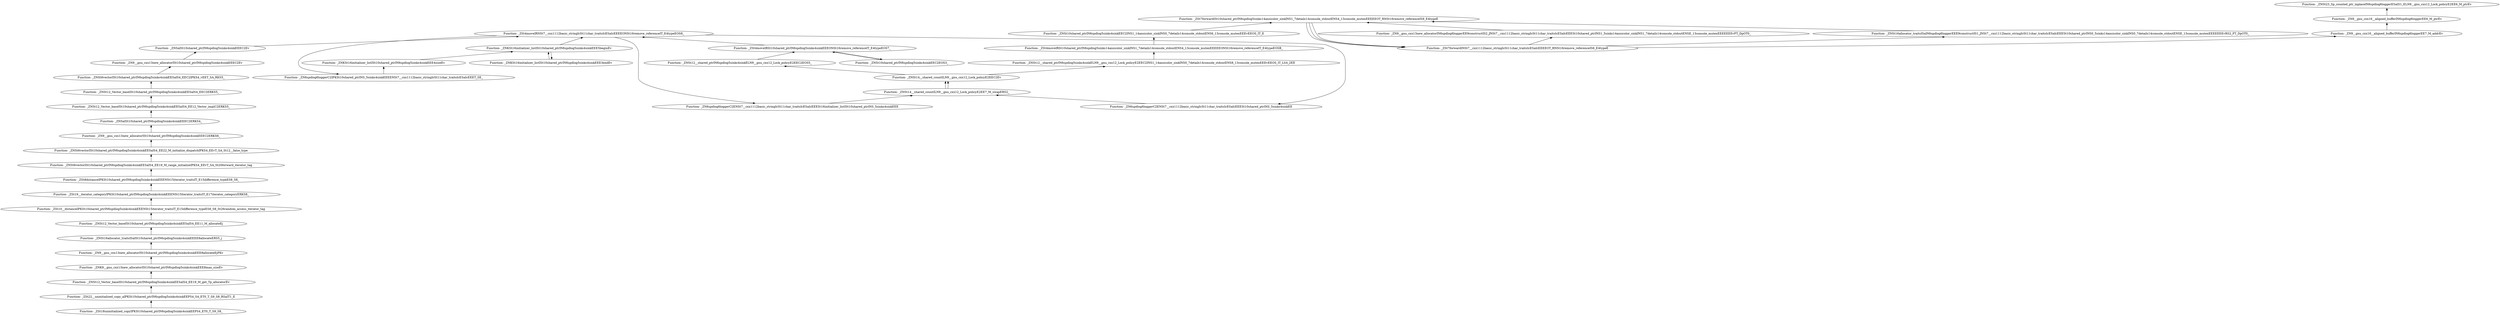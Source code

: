 digraph {
	"Function- _ZSt18uninitialized_copyIPKSt10shared_ptrIN6spdlog5sinks4sinkEEPS4_ET0_T_S9_S8_"
	"Function- _ZSt22__uninitialized_copy_aIPKSt10shared_ptrIN6spdlog5sinks4sinkEEPS4_S4_ET0_T_S9_S8_RSaIT1_E"
	"Function- _ZSt22__uninitialized_copy_aIPKSt10shared_ptrIN6spdlog5sinks4sinkEEPS4_S4_ET0_T_S9_S8_RSaIT1_E" -> "Function- _ZSt18uninitialized_copyIPKSt10shared_ptrIN6spdlog5sinks4sinkEEPS4_ET0_T_S9_S8_" [dir=back]
	"Function- _ZNSt12_Vector_baseISt10shared_ptrIN6spdlog5sinks4sinkEESaIS4_EE19_M_get_Tp_allocatorEv"
	"Function- _ZNSt12_Vector_baseISt10shared_ptrIN6spdlog5sinks4sinkEESaIS4_EE19_M_get_Tp_allocatorEv" -> "Function- _ZSt22__uninitialized_copy_aIPKSt10shared_ptrIN6spdlog5sinks4sinkEEPS4_S4_ET0_T_S9_S8_RSaIT1_E" [dir=back]
	"Function- _ZNK9__gnu_cxx13new_allocatorISt10shared_ptrIN6spdlog5sinks4sinkEEE8max_sizeEv"
	"Function- _ZNK9__gnu_cxx13new_allocatorISt10shared_ptrIN6spdlog5sinks4sinkEEE8max_sizeEv" -> "Function- _ZNSt12_Vector_baseISt10shared_ptrIN6spdlog5sinks4sinkEESaIS4_EE19_M_get_Tp_allocatorEv" [dir=back]
	"Function- _ZN9__gnu_cxx13new_allocatorISt10shared_ptrIN6spdlog5sinks4sinkEEE8allocateEjPKv"
	"Function- _ZN9__gnu_cxx13new_allocatorISt10shared_ptrIN6spdlog5sinks4sinkEEE8allocateEjPKv" -> "Function- _ZNK9__gnu_cxx13new_allocatorISt10shared_ptrIN6spdlog5sinks4sinkEEE8max_sizeEv" [dir=back]
	"Function- _ZNSt16allocator_traitsISaISt10shared_ptrIN6spdlog5sinks4sinkEEEE8allocateERS5_j"
	"Function- _ZNSt16allocator_traitsISaISt10shared_ptrIN6spdlog5sinks4sinkEEEE8allocateERS5_j" -> "Function- _ZN9__gnu_cxx13new_allocatorISt10shared_ptrIN6spdlog5sinks4sinkEEE8allocateEjPKv" [dir=back]
	"Function- _ZNSt12_Vector_baseISt10shared_ptrIN6spdlog5sinks4sinkEESaIS4_EE11_M_allocateEj"
	"Function- _ZNSt12_Vector_baseISt10shared_ptrIN6spdlog5sinks4sinkEESaIS4_EE11_M_allocateEj" -> "Function- _ZNSt16allocator_traitsISaISt10shared_ptrIN6spdlog5sinks4sinkEEEE8allocateERS5_j" [dir=back]
	"Function- _ZSt10__distanceIPKSt10shared_ptrIN6spdlog5sinks4sinkEEENSt15iterator_traitsIT_E15difference_typeES8_S8_St26random_access_iterator_tag"
	"Function- _ZSt10__distanceIPKSt10shared_ptrIN6spdlog5sinks4sinkEEENSt15iterator_traitsIT_E15difference_typeES8_S8_St26random_access_iterator_tag" -> "Function- _ZNSt12_Vector_baseISt10shared_ptrIN6spdlog5sinks4sinkEESaIS4_EE11_M_allocateEj" [dir=back]
	"Function- _ZSt19__iterator_categoryIPKSt10shared_ptrIN6spdlog5sinks4sinkEEENSt15iterator_traitsIT_E17iterator_categoryERKS8_"
	"Function- _ZSt19__iterator_categoryIPKSt10shared_ptrIN6spdlog5sinks4sinkEEENSt15iterator_traitsIT_E17iterator_categoryERKS8_" -> "Function- _ZSt10__distanceIPKSt10shared_ptrIN6spdlog5sinks4sinkEEENSt15iterator_traitsIT_E15difference_typeES8_S8_St26random_access_iterator_tag" [dir=back]
	"Function- _ZSt8distanceIPKSt10shared_ptrIN6spdlog5sinks4sinkEEENSt15iterator_traitsIT_E15difference_typeES8_S8_"
	"Function- _ZSt8distanceIPKSt10shared_ptrIN6spdlog5sinks4sinkEEENSt15iterator_traitsIT_E15difference_typeES8_S8_" -> "Function- _ZSt19__iterator_categoryIPKSt10shared_ptrIN6spdlog5sinks4sinkEEENSt15iterator_traitsIT_E17iterator_categoryERKS8_" [dir=back]
	"Function- _ZNSt6vectorISt10shared_ptrIN6spdlog5sinks4sinkEESaIS4_EE19_M_range_initializeIPKS4_EEvT_SA_St20forward_iterator_tag"
	"Function- _ZNSt6vectorISt10shared_ptrIN6spdlog5sinks4sinkEESaIS4_EE19_M_range_initializeIPKS4_EEvT_SA_St20forward_iterator_tag" -> "Function- _ZSt8distanceIPKSt10shared_ptrIN6spdlog5sinks4sinkEEENSt15iterator_traitsIT_E15difference_typeES8_S8_" [dir=back]
	"Function- _ZNSt6vectorISt10shared_ptrIN6spdlog5sinks4sinkEESaIS4_EE22_M_initialize_dispatchIPKS4_EEvT_SA_St12__false_type"
	"Function- _ZNSt6vectorISt10shared_ptrIN6spdlog5sinks4sinkEESaIS4_EE22_M_initialize_dispatchIPKS4_EEvT_SA_St12__false_type" -> "Function- _ZNSt6vectorISt10shared_ptrIN6spdlog5sinks4sinkEESaIS4_EE19_M_range_initializeIPKS4_EEvT_SA_St20forward_iterator_tag" [dir=back]
	"Function- _ZN9__gnu_cxx13new_allocatorISt10shared_ptrIN6spdlog5sinks4sinkEEEC2ERKS6_"
	"Function- _ZN9__gnu_cxx13new_allocatorISt10shared_ptrIN6spdlog5sinks4sinkEEEC2ERKS6_" -> "Function- _ZNSt6vectorISt10shared_ptrIN6spdlog5sinks4sinkEESaIS4_EE22_M_initialize_dispatchIPKS4_EEvT_SA_St12__false_type" [dir=back]
	"Function- _ZNSaISt10shared_ptrIN6spdlog5sinks4sinkEEEC2ERKS4_"
	"Function- _ZNSaISt10shared_ptrIN6spdlog5sinks4sinkEEEC2ERKS4_" -> "Function- _ZN9__gnu_cxx13new_allocatorISt10shared_ptrIN6spdlog5sinks4sinkEEEC2ERKS6_" [dir=back]
	"Function- _ZNSt12_Vector_baseISt10shared_ptrIN6spdlog5sinks4sinkEESaIS4_EE12_Vector_implC2ERKS5_"
	"Function- _ZNSt12_Vector_baseISt10shared_ptrIN6spdlog5sinks4sinkEESaIS4_EE12_Vector_implC2ERKS5_" -> "Function- _ZNSaISt10shared_ptrIN6spdlog5sinks4sinkEEEC2ERKS4_" [dir=back]
	"Function- _ZNSt12_Vector_baseISt10shared_ptrIN6spdlog5sinks4sinkEESaIS4_EEC2ERKS5_"
	"Function- _ZNSt12_Vector_baseISt10shared_ptrIN6spdlog5sinks4sinkEESaIS4_EEC2ERKS5_" -> "Function- _ZNSt12_Vector_baseISt10shared_ptrIN6spdlog5sinks4sinkEESaIS4_EE12_Vector_implC2ERKS5_" [dir=back]
	"Function- _ZNSt6vectorISt10shared_ptrIN6spdlog5sinks4sinkEESaIS4_EEC2IPKS4_vEET_SA_RKS5_"
	"Function- _ZNSt6vectorISt10shared_ptrIN6spdlog5sinks4sinkEESaIS4_EEC2IPKS4_vEET_SA_RKS5_" -> "Function- _ZNSt12_Vector_baseISt10shared_ptrIN6spdlog5sinks4sinkEESaIS4_EEC2ERKS5_" [dir=back]
	"Function- _ZN9__gnu_cxx13new_allocatorISt10shared_ptrIN6spdlog5sinks4sinkEEEC2Ev"
	"Function- _ZN9__gnu_cxx13new_allocatorISt10shared_ptrIN6spdlog5sinks4sinkEEEC2Ev" -> "Function- _ZNSt6vectorISt10shared_ptrIN6spdlog5sinks4sinkEESaIS4_EEC2IPKS4_vEET_SA_RKS5_" [dir=back]
	"Function- _ZNSaISt10shared_ptrIN6spdlog5sinks4sinkEEEC2Ev"
	"Function- _ZNSaISt10shared_ptrIN6spdlog5sinks4sinkEEEC2Ev" -> "Function- _ZN9__gnu_cxx13new_allocatorISt10shared_ptrIN6spdlog5sinks4sinkEEEC2Ev" [dir=back]
	"Function- _ZSt4moveIRNSt7__cxx1112basic_stringIcSt11char_traitsIcESaIcEEEEONSt16remove_referenceIT_E4typeEOS8_"
	"Function- _ZSt4moveIRNSt7__cxx1112basic_stringIcSt11char_traitsIcESaIcEEEEONSt16remove_referenceIT_E4typeEOS8_" -> "Function- _ZNSaISt10shared_ptrIN6spdlog5sinks4sinkEEEC2Ev" [dir=back]
	"Function- _ZN6spdlog6loggerC2IPKSt10shared_ptrINS_5sinks4sinkEEEENSt7__cxx1112basic_stringIcSt11char_traitsIcESaIcEEET_SE_"
	"Function- _ZN6spdlog6loggerC2IPKSt10shared_ptrINS_5sinks4sinkEEEENSt7__cxx1112basic_stringIcSt11char_traitsIcESaIcEEET_SE_" -> "Function- _ZSt4moveIRNSt7__cxx1112basic_stringIcSt11char_traitsIcESaIcEEEEONSt16remove_referenceIT_E4typeEOS8_" [dir=back]
	"Function- _ZNKSt16initializer_listISt10shared_ptrIN6spdlog5sinks4sinkEEE4sizeEv"
	"Function- _ZNKSt16initializer_listISt10shared_ptrIN6spdlog5sinks4sinkEEE4sizeEv" -> "Function- _ZN6spdlog6loggerC2IPKSt10shared_ptrINS_5sinks4sinkEEEENSt7__cxx1112basic_stringIcSt11char_traitsIcESaIcEEET_SE_" [dir=back]
	"Function- _ZNKSt16initializer_listISt10shared_ptrIN6spdlog5sinks4sinkEEE5beginEv"
	"Function- _ZNKSt16initializer_listISt10shared_ptrIN6spdlog5sinks4sinkEEE5beginEv" -> "Function- _ZNKSt16initializer_listISt10shared_ptrIN6spdlog5sinks4sinkEEE4sizeEv" [dir=back]
	"Function- _ZNKSt16initializer_listISt10shared_ptrIN6spdlog5sinks4sinkEEE3endEv"
	"Function- _ZNKSt16initializer_listISt10shared_ptrIN6spdlog5sinks4sinkEEE3endEv" -> "Function- _ZNKSt16initializer_listISt10shared_ptrIN6spdlog5sinks4sinkEEE5beginEv" [dir=back]
	"Function- _ZNKSt16initializer_listISt10shared_ptrIN6spdlog5sinks4sinkEEE5beginEv"
	"Function- _ZNKSt16initializer_listISt10shared_ptrIN6spdlog5sinks4sinkEEE5beginEv" -> "Function- _ZNKSt16initializer_listISt10shared_ptrIN6spdlog5sinks4sinkEEE3endEv" [dir=back]
	"Function- _ZSt4moveIRNSt7__cxx1112basic_stringIcSt11char_traitsIcESaIcEEEEONSt16remove_referenceIT_E4typeEOS8_"
	"Function- _ZSt4moveIRNSt7__cxx1112basic_stringIcSt11char_traitsIcESaIcEEEEONSt16remove_referenceIT_E4typeEOS8_" -> "Function- _ZNKSt16initializer_listISt10shared_ptrIN6spdlog5sinks4sinkEEE5beginEv" [dir=back]
	"Function- _ZN6spdlog6loggerC2ENSt7__cxx1112basic_stringIcSt11char_traitsIcESaIcEEESt16initializer_listISt10shared_ptrINS_5sinks4sinkEEE"
	"Function- _ZN6spdlog6loggerC2ENSt7__cxx1112basic_stringIcSt11char_traitsIcESaIcEEESt16initializer_listISt10shared_ptrINS_5sinks4sinkEEE" -> "Function- _ZSt4moveIRNSt7__cxx1112basic_stringIcSt11char_traitsIcESaIcEEEEONSt16remove_referenceIT_E4typeEOS8_" [dir=back]
	"Function- _ZNSt14__shared_countILN9__gnu_cxx12_Lock_policyE2EE7_M_swapERS2_"
	"Function- _ZNSt14__shared_countILN9__gnu_cxx12_Lock_policyE2EE7_M_swapERS2_" -> "Function- _ZN6spdlog6loggerC2ENSt7__cxx1112basic_stringIcSt11char_traitsIcESaIcEEESt16initializer_listISt10shared_ptrINS_5sinks4sinkEEE" [dir=back]
	"Function- _ZNSt14__shared_countILN9__gnu_cxx12_Lock_policyE2EEC2Ev"
	"Function- _ZNSt14__shared_countILN9__gnu_cxx12_Lock_policyE2EEC2Ev" -> "Function- _ZNSt14__shared_countILN9__gnu_cxx12_Lock_policyE2EE7_M_swapERS2_" [dir=back]
	"Function- _ZNSt12__shared_ptrIN6spdlog5sinks4sinkELN9__gnu_cxx12_Lock_policyE2EEC2EOS5_"
	"Function- _ZNSt12__shared_ptrIN6spdlog5sinks4sinkELN9__gnu_cxx12_Lock_policyE2EEC2EOS5_" -> "Function- _ZNSt14__shared_countILN9__gnu_cxx12_Lock_policyE2EEC2Ev" [dir=back]
	"Function- _ZSt4moveIRSt10shared_ptrIN6spdlog5sinks4sinkEEEONSt16remove_referenceIT_E4typeEOS7_"
	"Function- _ZSt4moveIRSt10shared_ptrIN6spdlog5sinks4sinkEEEONSt16remove_referenceIT_E4typeEOS7_" -> "Function- _ZNSt12__shared_ptrIN6spdlog5sinks4sinkELN9__gnu_cxx12_Lock_policyE2EEC2EOS5_" [dir=back]
	"Function- _ZNSt10shared_ptrIN6spdlog5sinks4sinkEEC2EOS3_"
	"Function- _ZNSt10shared_ptrIN6spdlog5sinks4sinkEEC2EOS3_" -> "Function- _ZSt4moveIRSt10shared_ptrIN6spdlog5sinks4sinkEEEONSt16remove_referenceIT_E4typeEOS7_" [dir=back]
	"Function- _ZSt4moveIRSt10shared_ptrIN6spdlog5sinks4sinkEEEONSt16remove_referenceIT_E4typeEOS7_"
	"Function- _ZSt4moveIRSt10shared_ptrIN6spdlog5sinks4sinkEEEONSt16remove_referenceIT_E4typeEOS7_" -> "Function- _ZNSt10shared_ptrIN6spdlog5sinks4sinkEEC2EOS3_" [dir=back]
	"Function- _ZSt4moveIRNSt7__cxx1112basic_stringIcSt11char_traitsIcESaIcEEEEONSt16remove_referenceIT_E4typeEOS8_"
	"Function- _ZSt4moveIRNSt7__cxx1112basic_stringIcSt11char_traitsIcESaIcEEEEONSt16remove_referenceIT_E4typeEOS8_" -> "Function- _ZSt4moveIRSt10shared_ptrIN6spdlog5sinks4sinkEEEONSt16remove_referenceIT_E4typeEOS7_" [dir=back]
	"Function- _ZN6spdlog6loggerC2ENSt7__cxx1112basic_stringIcSt11char_traitsIcESaIcEEESt10shared_ptrINS_5sinks4sinkEE"
	"Function- _ZN6spdlog6loggerC2ENSt7__cxx1112basic_stringIcSt11char_traitsIcESaIcEEESt10shared_ptrINS_5sinks4sinkEE" -> "Function- _ZSt4moveIRNSt7__cxx1112basic_stringIcSt11char_traitsIcESaIcEEEEONSt16remove_referenceIT_E4typeEOS8_" [dir=back]
	"Function- _ZNSt14__shared_countILN9__gnu_cxx12_Lock_policyE2EE7_M_swapERS2_"
	"Function- _ZNSt14__shared_countILN9__gnu_cxx12_Lock_policyE2EE7_M_swapERS2_" -> "Function- _ZN6spdlog6loggerC2ENSt7__cxx1112basic_stringIcSt11char_traitsIcESaIcEEESt10shared_ptrINS_5sinks4sinkEE" [dir=back]
	"Function- _ZNSt14__shared_countILN9__gnu_cxx12_Lock_policyE2EEC2Ev"
	"Function- _ZNSt14__shared_countILN9__gnu_cxx12_Lock_policyE2EEC2Ev" -> "Function- _ZNSt14__shared_countILN9__gnu_cxx12_Lock_policyE2EE7_M_swapERS2_" [dir=back]
	"Function- _ZNSt12__shared_ptrIN6spdlog5sinks4sinkELN9__gnu_cxx12_Lock_policyE2EEC2INS1_14ansicolor_sinkINS0_7details14console_stdoutENS8_13console_mutexEEEvEEOS_IT_LS4_2EE"
	"Function- _ZNSt12__shared_ptrIN6spdlog5sinks4sinkELN9__gnu_cxx12_Lock_policyE2EEC2INS1_14ansicolor_sinkINS0_7details14console_stdoutENS8_13console_mutexEEEvEEOS_IT_LS4_2EE" -> "Function- _ZNSt14__shared_countILN9__gnu_cxx12_Lock_policyE2EEC2Ev" [dir=back]
	"Function- _ZSt4moveIRSt10shared_ptrIN6spdlog5sinks14ansicolor_sinkINS1_7details14console_stdoutENS4_13console_mutexEEEEEONSt16remove_referenceIT_E4typeEOSB_"
	"Function- _ZSt4moveIRSt10shared_ptrIN6spdlog5sinks14ansicolor_sinkINS1_7details14console_stdoutENS4_13console_mutexEEEEEONSt16remove_referenceIT_E4typeEOSB_" -> "Function- _ZNSt12__shared_ptrIN6spdlog5sinks4sinkELN9__gnu_cxx12_Lock_policyE2EEC2INS1_14ansicolor_sinkINS0_7details14console_stdoutENS8_13console_mutexEEEvEEOS_IT_LS4_2EE" [dir=back]
	"Function- _ZNSt10shared_ptrIN6spdlog5sinks4sinkEEC2INS1_14ansicolor_sinkINS0_7details14console_stdoutENS6_13console_mutexEEEvEEOS_IT_E"
	"Function- _ZNSt10shared_ptrIN6spdlog5sinks4sinkEEC2INS1_14ansicolor_sinkINS0_7details14console_stdoutENS6_13console_mutexEEEvEEOS_IT_E" -> "Function- _ZSt4moveIRSt10shared_ptrIN6spdlog5sinks14ansicolor_sinkINS1_7details14console_stdoutENS4_13console_mutexEEEEEONSt16remove_referenceIT_E4typeEOSB_" [dir=back]
	"Function- _ZSt7forwardISt10shared_ptrIN6spdlog5sinks14ansicolor_sinkINS1_7details14console_stdoutENS4_13console_mutexEEEEEOT_RNSt16remove_referenceIS9_E4typeE"
	"Function- _ZSt7forwardISt10shared_ptrIN6spdlog5sinks14ansicolor_sinkINS1_7details14console_stdoutENS4_13console_mutexEEEEEOT_RNSt16remove_referenceIS9_E4typeE" -> "Function- _ZNSt10shared_ptrIN6spdlog5sinks4sinkEEC2INS1_14ansicolor_sinkINS0_7details14console_stdoutENS6_13console_mutexEEEvEEOS_IT_E" [dir=back]
	"Function- _ZSt7forwardINSt7__cxx1112basic_stringIcSt11char_traitsIcESaIcEEEEOT_RNSt16remove_referenceIS6_E4typeE"
	"Function- _ZSt7forwardINSt7__cxx1112basic_stringIcSt11char_traitsIcESaIcEEEEOT_RNSt16remove_referenceIS6_E4typeE" -> "Function- _ZSt7forwardISt10shared_ptrIN6spdlog5sinks14ansicolor_sinkINS1_7details14console_stdoutENS4_13console_mutexEEEEEOT_RNSt16remove_referenceIS9_E4typeE" [dir=back]
	"Function- _ZN9__gnu_cxx13new_allocatorIN6spdlog6loggerEE9constructIS2_JNSt7__cxx1112basic_stringIcSt11char_traitsIcESaIcEEESt10shared_ptrINS1_5sinks14ansicolor_sinkINS1_7details14console_stdoutENSE_13console_mutexEEEEEEEvPT_DpOT0_"
	"Function- _ZN9__gnu_cxx13new_allocatorIN6spdlog6loggerEE9constructIS2_JNSt7__cxx1112basic_stringIcSt11char_traitsIcESaIcEEESt10shared_ptrINS1_5sinks14ansicolor_sinkINS1_7details14console_stdoutENSE_13console_mutexEEEEEEEvPT_DpOT0_" -> "Function- _ZSt7forwardINSt7__cxx1112basic_stringIcSt11char_traitsIcESaIcEEEEOT_RNSt16remove_referenceIS6_E4typeE" [dir=back]
	"Function- _ZSt7forwardISt10shared_ptrIN6spdlog5sinks14ansicolor_sinkINS1_7details14console_stdoutENS4_13console_mutexEEEEEOT_RNSt16remove_referenceIS9_E4typeE"
	"Function- _ZSt7forwardISt10shared_ptrIN6spdlog5sinks14ansicolor_sinkINS1_7details14console_stdoutENS4_13console_mutexEEEEEOT_RNSt16remove_referenceIS9_E4typeE" -> "Function- _ZN9__gnu_cxx13new_allocatorIN6spdlog6loggerEE9constructIS2_JNSt7__cxx1112basic_stringIcSt11char_traitsIcESaIcEEESt10shared_ptrINS1_5sinks14ansicolor_sinkINS1_7details14console_stdoutENSE_13console_mutexEEEEEEEvPT_DpOT0_" [dir=back]
	"Function- _ZSt7forwardINSt7__cxx1112basic_stringIcSt11char_traitsIcESaIcEEEEOT_RNSt16remove_referenceIS6_E4typeE"
	"Function- _ZSt7forwardINSt7__cxx1112basic_stringIcSt11char_traitsIcESaIcEEEEOT_RNSt16remove_referenceIS6_E4typeE" -> "Function- _ZSt7forwardISt10shared_ptrIN6spdlog5sinks14ansicolor_sinkINS1_7details14console_stdoutENS4_13console_mutexEEEEEOT_RNSt16remove_referenceIS9_E4typeE" [dir=back]
	"Function- _ZNSt16allocator_traitsISaIN6spdlog6loggerEEE9constructIS1_JNSt7__cxx1112basic_stringIcSt11char_traitsIcESaIcEEESt10shared_ptrINS0_5sinks14ansicolor_sinkINS0_7details14console_stdoutENSE_13console_mutexEEEEEEEvRS2_PT_DpOT0_"
	"Function- _ZNSt16allocator_traitsISaIN6spdlog6loggerEEE9constructIS1_JNSt7__cxx1112basic_stringIcSt11char_traitsIcESaIcEEESt10shared_ptrINS0_5sinks14ansicolor_sinkINS0_7details14console_stdoutENSE_13console_mutexEEEEEEEvRS2_PT_DpOT0_" -> "Function- _ZSt7forwardINSt7__cxx1112basic_stringIcSt11char_traitsIcESaIcEEEEOT_RNSt16remove_referenceIS6_E4typeE" [dir=back]
	"Function- _ZSt7forwardISt10shared_ptrIN6spdlog5sinks14ansicolor_sinkINS1_7details14console_stdoutENS4_13console_mutexEEEEEOT_RNSt16remove_referenceIS9_E4typeE"
	"Function- _ZSt7forwardISt10shared_ptrIN6spdlog5sinks14ansicolor_sinkINS1_7details14console_stdoutENS4_13console_mutexEEEEEOT_RNSt16remove_referenceIS9_E4typeE" -> "Function- _ZNSt16allocator_traitsISaIN6spdlog6loggerEEE9constructIS1_JNSt7__cxx1112basic_stringIcSt11char_traitsIcESaIcEEESt10shared_ptrINS0_5sinks14ansicolor_sinkINS0_7details14console_stdoutENSE_13console_mutexEEEEEEEvRS2_PT_DpOT0_" [dir=back]
	"Function- _ZSt7forwardINSt7__cxx1112basic_stringIcSt11char_traitsIcESaIcEEEEOT_RNSt16remove_referenceIS6_E4typeE"
	"Function- _ZSt7forwardINSt7__cxx1112basic_stringIcSt11char_traitsIcESaIcEEEEOT_RNSt16remove_referenceIS6_E4typeE" -> "Function- _ZSt7forwardISt10shared_ptrIN6spdlog5sinks14ansicolor_sinkINS1_7details14console_stdoutENS4_13console_mutexEEEEEOT_RNSt16remove_referenceIS9_E4typeE" [dir=back]
	"Function- _ZN9__gnu_cxx16__aligned_bufferIN6spdlog6loggerEE7_M_addrEv"
	"Function- _ZN9__gnu_cxx16__aligned_bufferIN6spdlog6loggerEE7_M_addrEv" -> "Function- _ZSt7forwardINSt7__cxx1112basic_stringIcSt11char_traitsIcESaIcEEEEOT_RNSt16remove_referenceIS6_E4typeE" [dir=back]
	"Function- _ZN9__gnu_cxx16__aligned_bufferIN6spdlog6loggerEE6_M_ptrEv"
	"Function- _ZN9__gnu_cxx16__aligned_bufferIN6spdlog6loggerEE6_M_ptrEv" -> "Function- _ZN9__gnu_cxx16__aligned_bufferIN6spdlog6loggerEE7_M_addrEv" [dir=back]
	"Function- _ZNSt23_Sp_counted_ptr_inplaceIN6spdlog6loggerESaIS1_ELN9__gnu_cxx12_Lock_policyE2EE6_M_ptrEv"
	"Function- _ZNSt23_Sp_counted_ptr_inplaceIN6spdlog6loggerESaIS1_ELN9__gnu_cxx12_Lock_policyE2EE6_M_ptrEv" -> "Function- _ZN9__gnu_cxx16__aligned_bufferIN6spdlog6loggerEE6_M_ptrEv" [dir=back]
}
